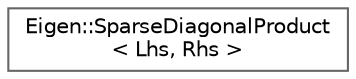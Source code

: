 digraph "类继承关系图"
{
 // LATEX_PDF_SIZE
  bgcolor="transparent";
  edge [fontname=Helvetica,fontsize=10,labelfontname=Helvetica,labelfontsize=10];
  node [fontname=Helvetica,fontsize=10,shape=box,height=0.2,width=0.4];
  rankdir="LR";
  Node0 [id="Node000000",label="Eigen::SparseDiagonalProduct\l\< Lhs, Rhs \>",height=0.2,width=0.4,color="grey40", fillcolor="white", style="filled",URL="$class_eigen_1_1_sparse_diagonal_product.html",tooltip=" "];
}
